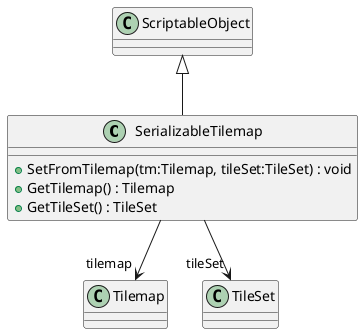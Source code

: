 @startuml
class SerializableTilemap {
    + SetFromTilemap(tm:Tilemap, tileSet:TileSet) : void
    + GetTilemap() : Tilemap
    + GetTileSet() : TileSet
}
ScriptableObject <|-- SerializableTilemap
SerializableTilemap --> "tilemap" Tilemap
SerializableTilemap --> "tileSet" TileSet
@enduml
